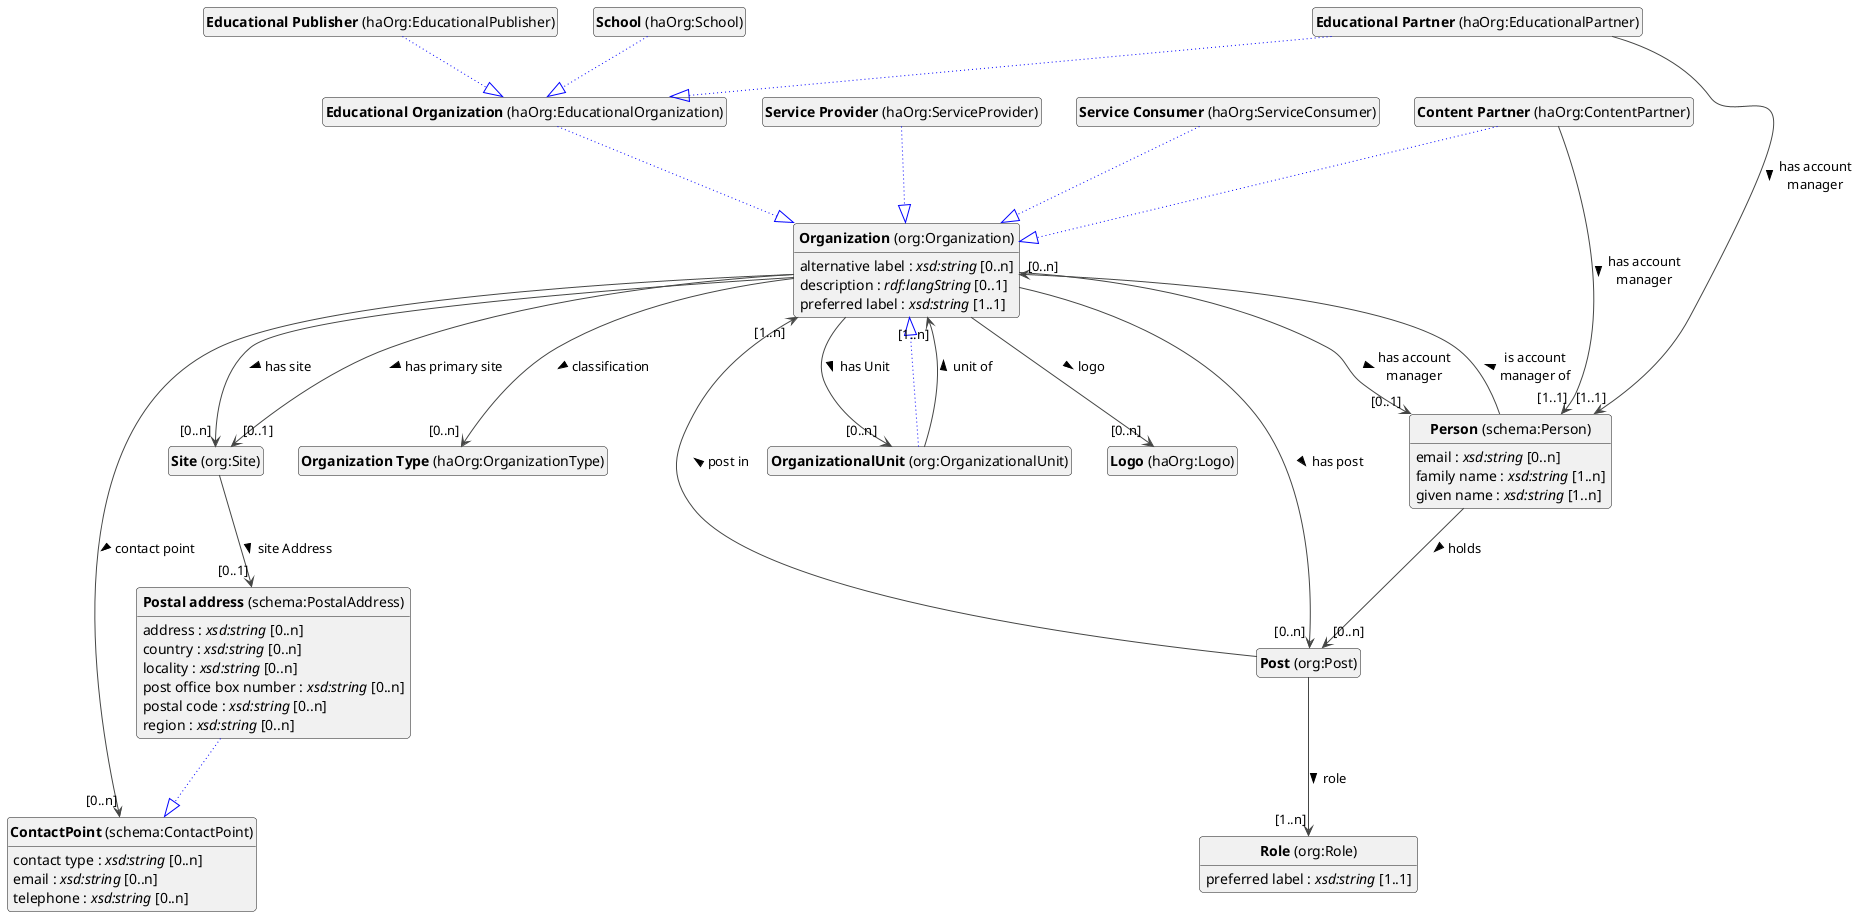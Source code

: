 @startuml
!theme vibrant
skinparam classFontSize 14
!define LIGHTORANGE
skinparam componentStyle uml2
skinparam wrapMessageWidth 100
' skinparam ArrowColor #Maroon
' Remove shadows
skinparam shadowing false
'skinparam linetype polyline
skinparam ArrowMessageAlignment left


class "<b>Organization</b> (org:Organization)" as org_Organization [[#org%3AOrganization]]
class "<b>OrganizationalUnit</b> (org:OrganizationalUnit)" as org_OrganizationalUnit [[#org%3AOrganizationalUnit]]
class "<b>Organization</b> (org:Organization)" as org_Organization [[#org%3AOrganization]]
class "<b>Content Partner</b> (haOrg:ContentPartner)" as haOrg_ContentPartner [[#haOrg%3AContentPartner]]
class "<b>Organization</b> (org:Organization)" as org_Organization [[#org%3AOrganization]]
class "<b>Service Provider</b> (haOrg:ServiceProvider)" as haOrg_ServiceProvider [[#haOrg%3AServiceProvider]]
class "<b>Organization</b> (org:Organization)" as org_Organization [[#org%3AOrganization]]
class "<b>Service Consumer</b> (haOrg:ServiceConsumer)" as haOrg_ServiceConsumer [[#haOrg%3AServiceConsumer]]
class "<b>Organization</b> (org:Organization)" as org_Organization [[#org%3AOrganization]]
class "<b>Educational Organization</b> (haOrg:EducationalOrganization)" as haOrg_EducationalOrganization [[#haOrg%3AEducationalOrganization]]
class "<b>Organization</b> (org:Organization)" as org_Organization [[#org%3AOrganization]]
class "<b>Educational Partner</b> (haOrg:EducationalPartner)" as haOrg_EducationalPartner [[#haOrg%3AEducationalPartner]]
class "<b>Educational Organization</b> (haOrg:EducationalOrganization)" as haOrg_EducationalOrganization [[#haOrg%3AEducationalOrganization]]
class "<b>Educational Publisher</b> (haOrg:EducationalPublisher)" as haOrg_EducationalPublisher [[#haOrg%3AEducationalPublisher]]
class "<b>Educational Organization</b> (haOrg:EducationalOrganization)" as haOrg_EducationalOrganization [[#haOrg%3AEducationalOrganization]]
class "<b>School</b> (haOrg:School)" as haOrg_School [[#haOrg%3ASchool]]
class "<b>Educational Organization</b> (haOrg:EducationalOrganization)" as haOrg_EducationalOrganization [[#haOrg%3AEducationalOrganization]]
class "<b>Site</b> (org:Site)" as org_Site [[#org%3ASite]]
class "<b>Post</b> (org:Post)" as org_Post [[#org%3APost]]
class "<b>Role</b> (org:Role)" as org_Role [[#org%3ARole]]
class "<b>Person</b> (schema:Person)" as schema_Person [[#schema%3APerson]]
class "<b>Postal address</b> (schema:PostalAddress)" as schema_PostalAddress [[#schema%3APostalAddress]]
class "<b>ContactPoint</b> (schema:ContactPoint)" as schema_ContactPoint [[#schema%3AContactPoint]]
class "<b>ContactPoint</b> (schema:ContactPoint)" as schema_ContactPoint [[#schema%3AContactPoint]]
class "<b>Organization Type</b> (haOrg:OrganizationType)" as haOrg_OrganizationType [[#haOrg%3AOrganizationType]]
class "<b>Logo</b> (haOrg:Logo)" as haOrg_Logo [[#haOrg%3ALogo]]


org_Organization : alternative label : <i>xsd:string</i> [0..n]


org_Organization --> "[0..n]" haOrg_OrganizationType : classification >

org_Organization --> "[0..n]" schema_ContactPoint : contact point >
org_Organization : description : <i>rdf:langString</i> [0..1]


org_Organization --> "[0..n]" org_OrganizationalUnit : has Unit >

org_Organization --> "[0..1]" schema_Person : has account manager >

org_Organization --> "[0..n]" org_Post : has post >

org_Organization --> "[0..1]" org_Site : has primary site >

org_Organization --> "[0..n]" org_Site : has site >


org_Organization --> "[0..n]" haOrg_Logo : logo >
org_Organization : preferred label : <i>xsd:string</i> [1..1]


org_OrganizationalUnit --|> org_Organization #blue;line.dotted;text:blue


org_OrganizationalUnit --> "[1..n]" org_Organization : unit of >

haOrg_ContentPartner --|> org_Organization #blue;line.dotted;text:blue


haOrg_ContentPartner --> "[1..1]" schema_Person : has account manager >

haOrg_ServiceProvider --|> org_Organization #blue;line.dotted;text:blue


haOrg_ServiceConsumer --|> org_Organization #blue;line.dotted;text:blue


haOrg_EducationalOrganization --|> org_Organization #blue;line.dotted;text:blue


haOrg_EducationalPartner --|> haOrg_EducationalOrganization #blue;line.dotted;text:blue


haOrg_EducationalPartner --> "[1..1]" schema_Person : has account manager >

haOrg_EducationalPublisher --|> haOrg_EducationalOrganization #blue;line.dotted;text:blue


haOrg_School --|> haOrg_EducationalOrganization #blue;line.dotted;text:blue




org_Site --> "[0..1]" schema_PostalAddress : site Address >



org_Post --> "[1..n]" org_Organization : post in >

org_Post --> "[1..n]" org_Role : role >


org_Role : preferred label : <i>xsd:string</i> [1..1]



schema_Person : email : <i>xsd:string</i> [0..n]

schema_Person : family name : <i>xsd:string</i> [1..n]

schema_Person : given name : <i>xsd:string</i> [1..n]


schema_Person --> "[0..n]" org_Post : holds >

schema_Person --> "[0..n]" org_Organization : is account manager of >

schema_PostalAddress --|> schema_ContactPoint #blue;line.dotted;text:blue

schema_PostalAddress : address : <i>xsd:string</i> [0..n]

schema_PostalAddress : country : <i>xsd:string</i> [0..n]

schema_PostalAddress : locality : <i>xsd:string</i> [0..n]

schema_PostalAddress : post office box number : <i>xsd:string</i> [0..n]

schema_PostalAddress : postal code : <i>xsd:string</i> [0..n]

schema_PostalAddress : region : <i>xsd:string</i> [0..n]



schema_ContactPoint : contact type : <i>xsd:string</i> [0..n]

schema_ContactPoint : email : <i>xsd:string</i> [0..n]

schema_ContactPoint : telephone : <i>xsd:string</i> [0..n]







hide circle
hide methods
hide empty members
@enduml


